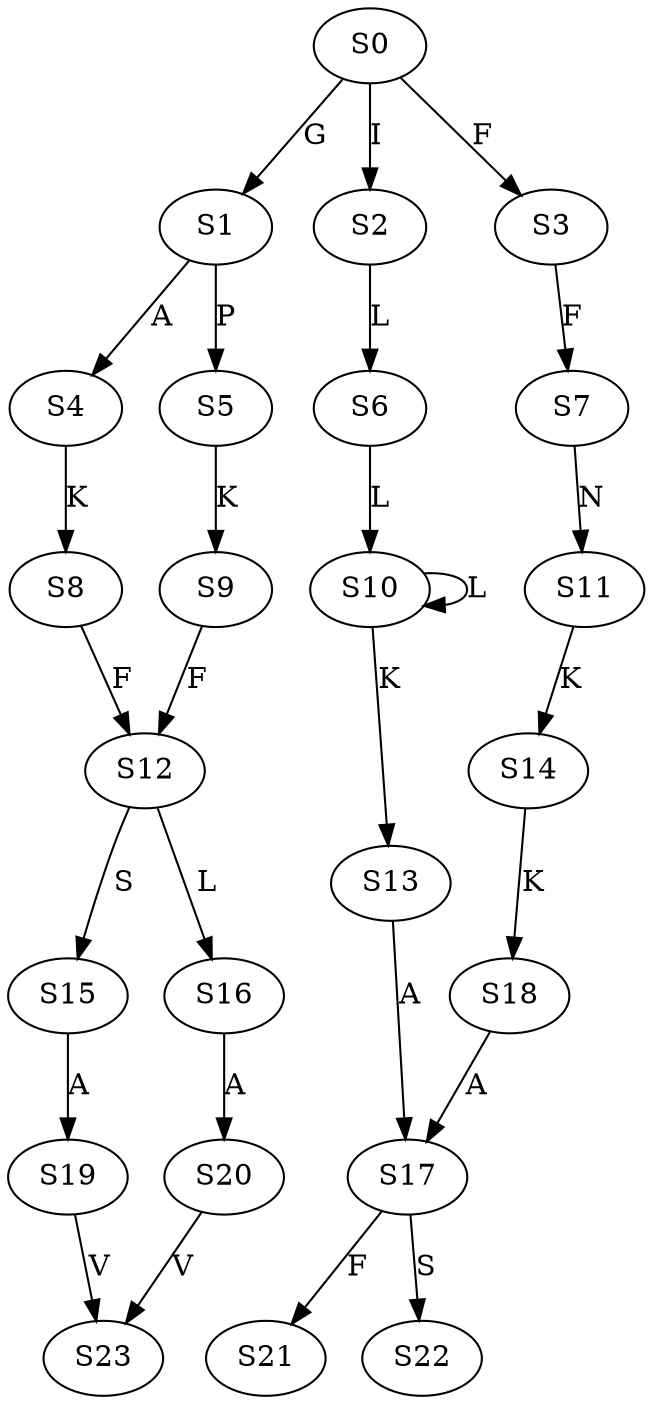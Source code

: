 strict digraph  {
	S0 -> S1 [ label = G ];
	S0 -> S2 [ label = I ];
	S0 -> S3 [ label = F ];
	S1 -> S4 [ label = A ];
	S1 -> S5 [ label = P ];
	S2 -> S6 [ label = L ];
	S3 -> S7 [ label = F ];
	S4 -> S8 [ label = K ];
	S5 -> S9 [ label = K ];
	S6 -> S10 [ label = L ];
	S7 -> S11 [ label = N ];
	S8 -> S12 [ label = F ];
	S9 -> S12 [ label = F ];
	S10 -> S13 [ label = K ];
	S10 -> S10 [ label = L ];
	S11 -> S14 [ label = K ];
	S12 -> S15 [ label = S ];
	S12 -> S16 [ label = L ];
	S13 -> S17 [ label = A ];
	S14 -> S18 [ label = K ];
	S15 -> S19 [ label = A ];
	S16 -> S20 [ label = A ];
	S17 -> S21 [ label = F ];
	S17 -> S22 [ label = S ];
	S18 -> S17 [ label = A ];
	S19 -> S23 [ label = V ];
	S20 -> S23 [ label = V ];
}
